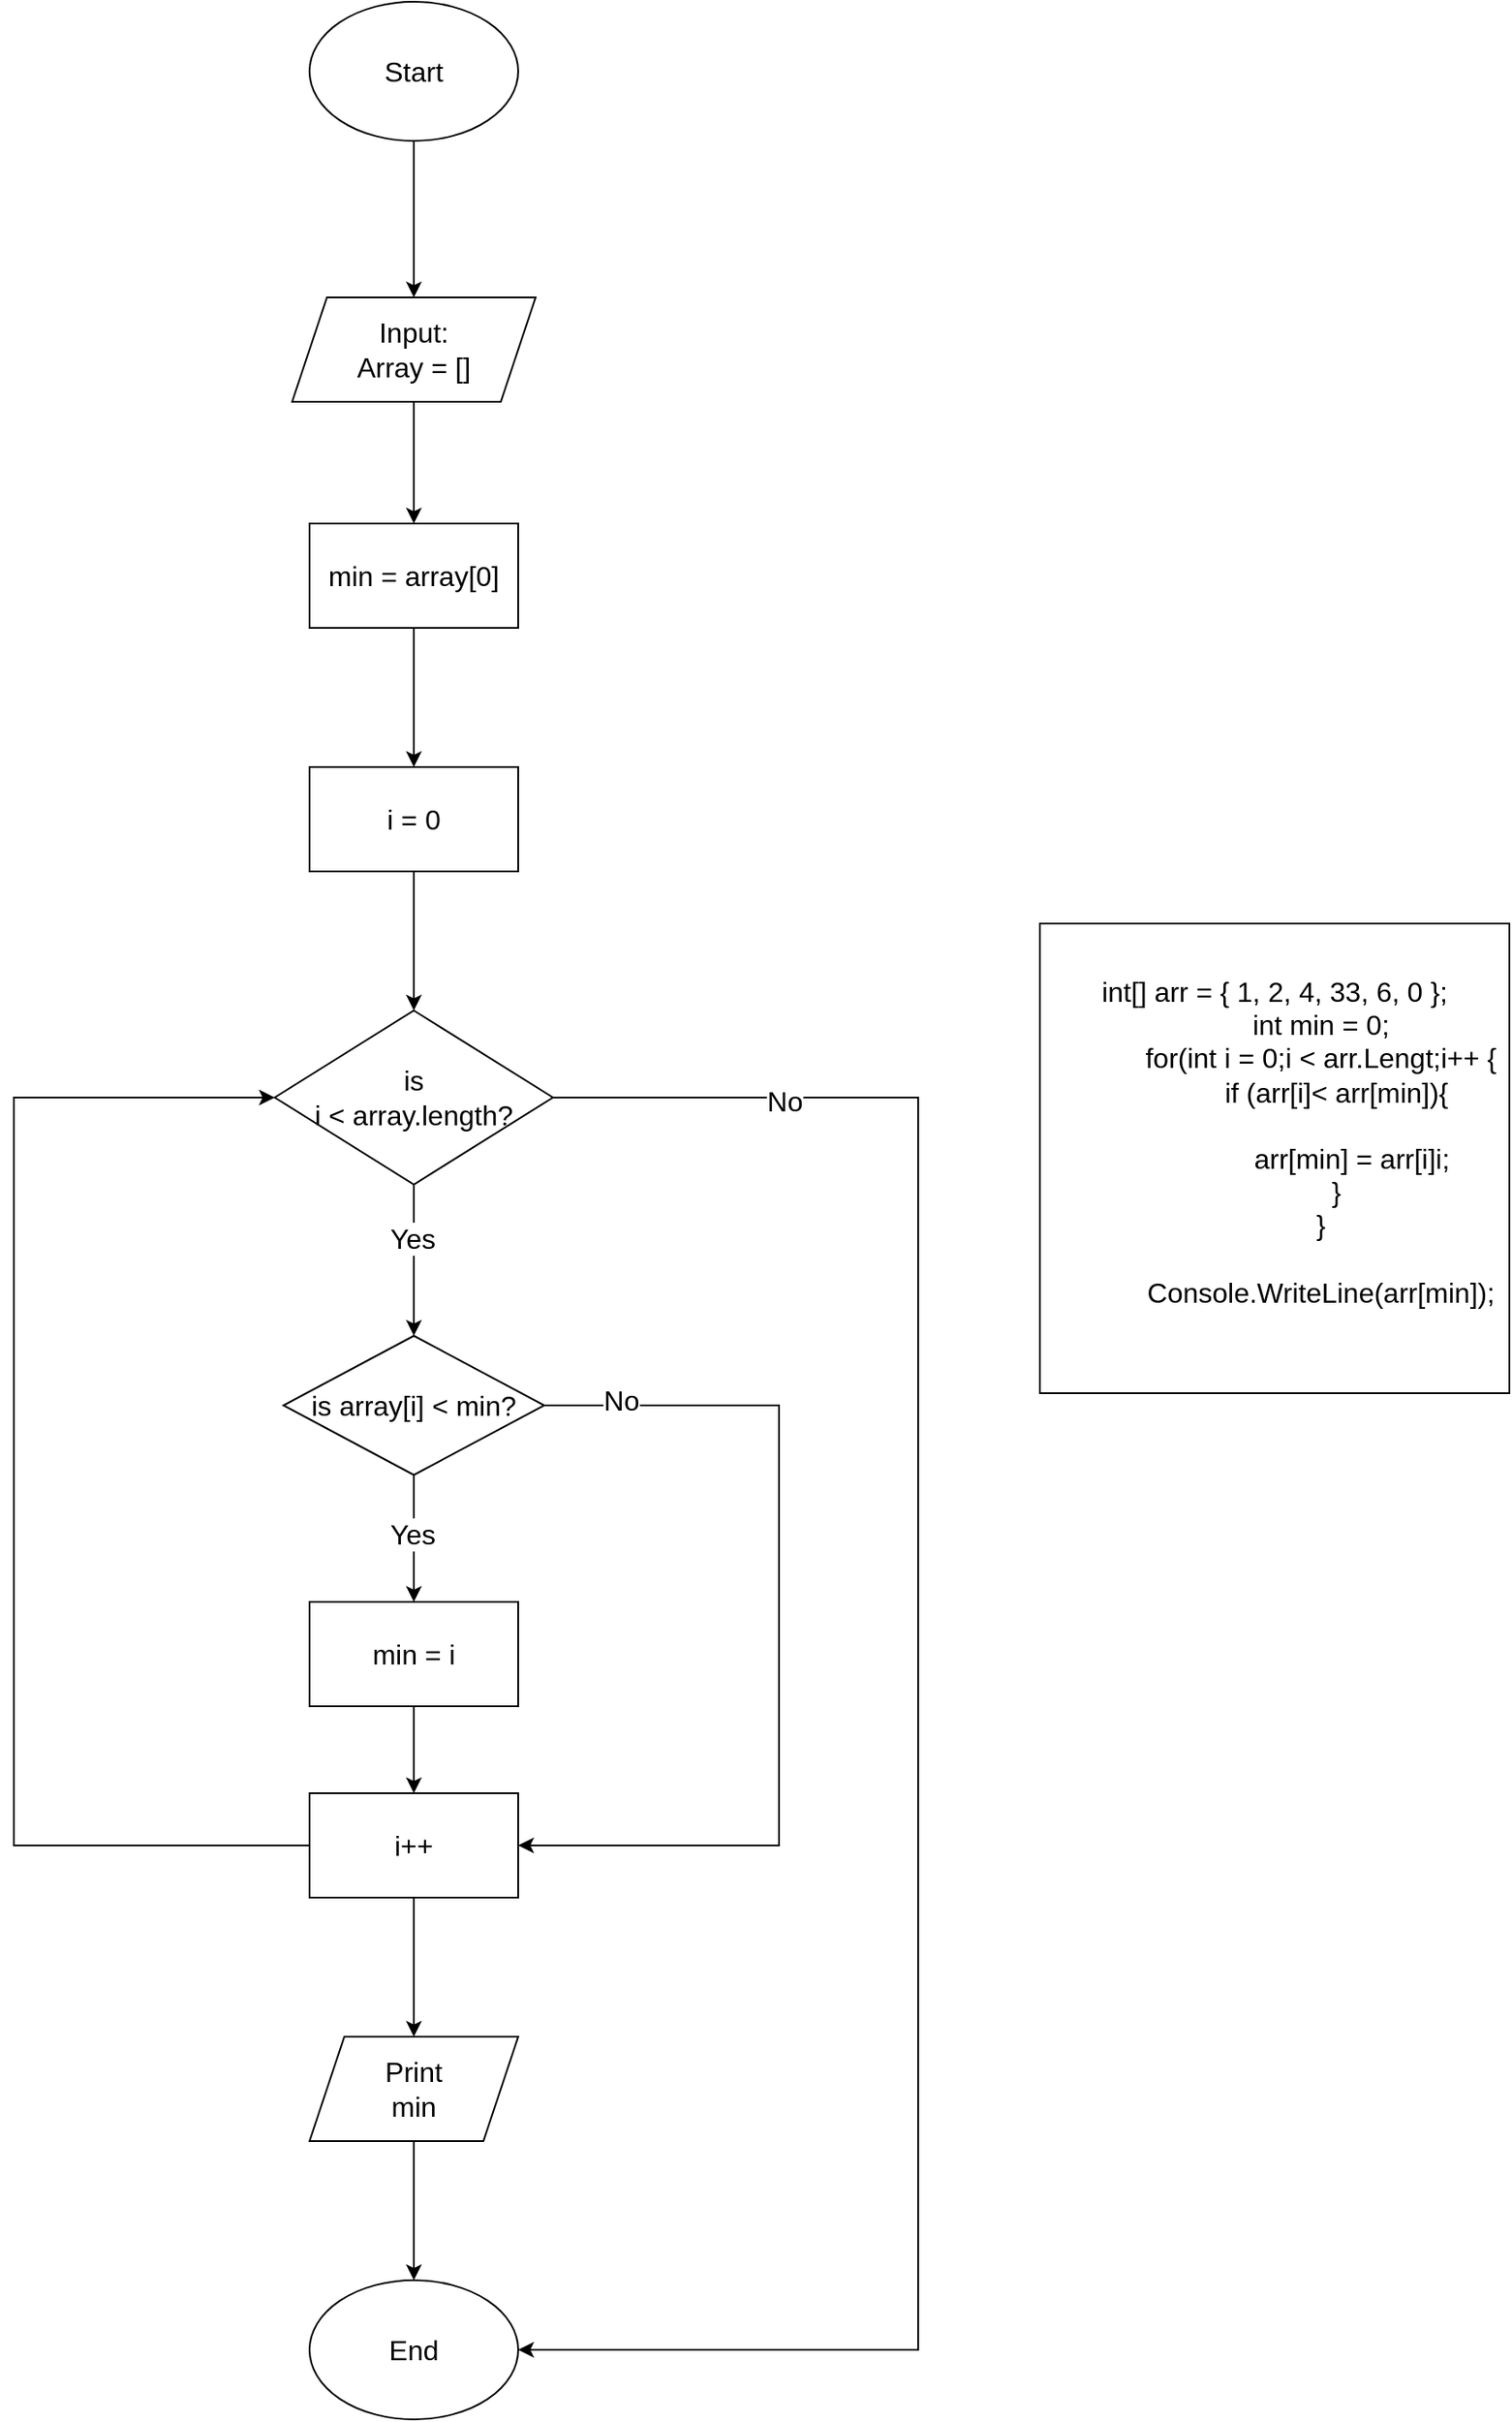 <mxfile version="20.7.4" type="device"><diagram id="X5pun7ECAUvOR7nWlZ04" name="Page-1"><mxGraphModel dx="1020" dy="801" grid="1" gridSize="10" guides="1" tooltips="1" connect="1" arrows="1" fold="1" page="1" pageScale="1" pageWidth="1169" pageHeight="1654" math="0" shadow="0"><root><mxCell id="0"/><mxCell id="1" parent="0"/><mxCell id="yOIyKzOtNMqvBcqwp7Zw-16" style="edgeStyle=orthogonalEdgeStyle;rounded=0;orthogonalLoop=1;jettySize=auto;html=1;exitX=0.5;exitY=1;exitDx=0;exitDy=0;fontSize=16;" parent="1" source="yOIyKzOtNMqvBcqwp7Zw-1" edge="1"><mxGeometry relative="1" as="geometry"><mxPoint x="470" y="70" as="targetPoint"/></mxGeometry></mxCell><mxCell id="yOIyKzOtNMqvBcqwp7Zw-17" style="edgeStyle=orthogonalEdgeStyle;rounded=0;orthogonalLoop=1;jettySize=auto;html=1;entryX=0.5;entryY=0;entryDx=0;entryDy=0;fontSize=16;" parent="1" source="yOIyKzOtNMqvBcqwp7Zw-1" target="yOIyKzOtNMqvBcqwp7Zw-11" edge="1"><mxGeometry relative="1" as="geometry"/></mxCell><mxCell id="yOIyKzOtNMqvBcqwp7Zw-1" value="&lt;font style=&quot;font-size: 16px;&quot;&gt;Start&lt;/font&gt;" style="ellipse;whiteSpace=wrap;html=1;" parent="1" vertex="1"><mxGeometry x="410" y="20" width="120" height="80" as="geometry"/></mxCell><mxCell id="yOIyKzOtNMqvBcqwp7Zw-7" style="edgeStyle=orthogonalEdgeStyle;rounded=0;orthogonalLoop=1;jettySize=auto;html=1;fontSize=16;" parent="1" source="yOIyKzOtNMqvBcqwp7Zw-4" target="yOIyKzOtNMqvBcqwp7Zw-6" edge="1"><mxGeometry relative="1" as="geometry"/></mxCell><mxCell id="yOIyKzOtNMqvBcqwp7Zw-4" value="&lt;font style=&quot;font-size: 16px;&quot;&gt;min = array[0]&lt;/font&gt;" style="rounded=0;whiteSpace=wrap;html=1;" parent="1" vertex="1"><mxGeometry x="410" y="320" width="120" height="60" as="geometry"/></mxCell><mxCell id="yOIyKzOtNMqvBcqwp7Zw-10" style="edgeStyle=orthogonalEdgeStyle;rounded=0;orthogonalLoop=1;jettySize=auto;html=1;entryX=0.5;entryY=0;entryDx=0;entryDy=0;fontSize=16;" parent="1" source="yOIyKzOtNMqvBcqwp7Zw-6" target="yOIyKzOtNMqvBcqwp7Zw-9" edge="1"><mxGeometry relative="1" as="geometry"/></mxCell><mxCell id="yOIyKzOtNMqvBcqwp7Zw-6" value="&lt;font style=&quot;font-size: 16px;&quot;&gt;i = 0&lt;/font&gt;" style="rounded=0;whiteSpace=wrap;html=1;fontSize=16;" parent="1" vertex="1"><mxGeometry x="410" y="460" width="120" height="60" as="geometry"/></mxCell><mxCell id="yOIyKzOtNMqvBcqwp7Zw-19" style="edgeStyle=orthogonalEdgeStyle;rounded=0;orthogonalLoop=1;jettySize=auto;html=1;fontSize=16;entryX=0.5;entryY=0;entryDx=0;entryDy=0;" parent="1" source="yOIyKzOtNMqvBcqwp7Zw-9" target="yOIyKzOtNMqvBcqwp7Zw-20" edge="1"><mxGeometry relative="1" as="geometry"><mxPoint x="470" y="750" as="targetPoint"/></mxGeometry></mxCell><mxCell id="yOIyKzOtNMqvBcqwp7Zw-21" value="Yes" style="edgeLabel;html=1;align=center;verticalAlign=middle;resizable=0;points=[];fontSize=16;" parent="yOIyKzOtNMqvBcqwp7Zw-19" vertex="1" connectable="0"><mxGeometry x="-0.287" y="-1" relative="1" as="geometry"><mxPoint as="offset"/></mxGeometry></mxCell><mxCell id="yOIyKzOtNMqvBcqwp7Zw-31" style="edgeStyle=orthogonalEdgeStyle;rounded=0;orthogonalLoop=1;jettySize=auto;html=1;entryX=1;entryY=0.5;entryDx=0;entryDy=0;fontSize=16;" parent="1" source="yOIyKzOtNMqvBcqwp7Zw-9" target="yOIyKzOtNMqvBcqwp7Zw-27" edge="1"><mxGeometry relative="1" as="geometry"><Array as="points"><mxPoint x="760" y="650"/><mxPoint x="760" y="1370"/></Array></mxGeometry></mxCell><mxCell id="yOIyKzOtNMqvBcqwp7Zw-33" value="No" style="edgeLabel;html=1;align=center;verticalAlign=middle;resizable=0;points=[];fontSize=16;" parent="yOIyKzOtNMqvBcqwp7Zw-31" vertex="1" connectable="0"><mxGeometry x="-0.771" y="-2" relative="1" as="geometry"><mxPoint as="offset"/></mxGeometry></mxCell><mxCell id="yOIyKzOtNMqvBcqwp7Zw-9" value="is&lt;br&gt;i &amp;lt; array.length?" style="rhombus;whiteSpace=wrap;html=1;fontSize=16;" parent="1" vertex="1"><mxGeometry x="390" y="600" width="160" height="100" as="geometry"/></mxCell><mxCell id="yOIyKzOtNMqvBcqwp7Zw-14" style="edgeStyle=orthogonalEdgeStyle;rounded=0;orthogonalLoop=1;jettySize=auto;html=1;entryX=0.5;entryY=0;entryDx=0;entryDy=0;fontSize=16;" parent="1" source="yOIyKzOtNMqvBcqwp7Zw-11" target="yOIyKzOtNMqvBcqwp7Zw-4" edge="1"><mxGeometry relative="1" as="geometry"/></mxCell><mxCell id="yOIyKzOtNMqvBcqwp7Zw-11" value="Input:&lt;br style=&quot;border-color: var(--border-color);&quot;&gt;Array = []" style="shape=parallelogram;perimeter=parallelogramPerimeter;whiteSpace=wrap;html=1;fixedSize=1;fontSize=16;" parent="1" vertex="1"><mxGeometry x="400" y="190" width="140" height="60" as="geometry"/></mxCell><mxCell id="yOIyKzOtNMqvBcqwp7Zw-34" style="edgeStyle=orthogonalEdgeStyle;rounded=0;orthogonalLoop=1;jettySize=auto;html=1;entryX=0.5;entryY=0;entryDx=0;entryDy=0;fontSize=16;" parent="1" source="yOIyKzOtNMqvBcqwp7Zw-20" target="yOIyKzOtNMqvBcqwp7Zw-22" edge="1"><mxGeometry relative="1" as="geometry"/></mxCell><mxCell id="yOIyKzOtNMqvBcqwp7Zw-35" value="Yes" style="edgeLabel;html=1;align=center;verticalAlign=middle;resizable=0;points=[];fontSize=16;" parent="yOIyKzOtNMqvBcqwp7Zw-34" vertex="1" connectable="0"><mxGeometry x="-0.069" y="-1" relative="1" as="geometry"><mxPoint as="offset"/></mxGeometry></mxCell><mxCell id="yOIyKzOtNMqvBcqwp7Zw-38" style="edgeStyle=orthogonalEdgeStyle;rounded=0;orthogonalLoop=1;jettySize=auto;html=1;entryX=1;entryY=0.5;entryDx=0;entryDy=0;fontSize=16;" parent="1" source="yOIyKzOtNMqvBcqwp7Zw-20" target="yOIyKzOtNMqvBcqwp7Zw-25" edge="1"><mxGeometry x="0.083" y="30" relative="1" as="geometry"><Array as="points"><mxPoint x="680" y="827"/><mxPoint x="680" y="1080"/></Array><mxPoint as="offset"/></mxGeometry></mxCell><mxCell id="yOIyKzOtNMqvBcqwp7Zw-39" value="No" style="edgeLabel;html=1;align=center;verticalAlign=middle;resizable=0;points=[];fontSize=16;" parent="yOIyKzOtNMqvBcqwp7Zw-38" vertex="1" connectable="0"><mxGeometry x="-0.836" y="3" relative="1" as="geometry"><mxPoint as="offset"/></mxGeometry></mxCell><mxCell id="yOIyKzOtNMqvBcqwp7Zw-20" value="is array[i] &amp;lt; min?" style="rhombus;whiteSpace=wrap;html=1;fontSize=16;" parent="1" vertex="1"><mxGeometry x="395" y="787" width="150" height="80" as="geometry"/></mxCell><mxCell id="yOIyKzOtNMqvBcqwp7Zw-26" style="edgeStyle=orthogonalEdgeStyle;rounded=0;orthogonalLoop=1;jettySize=auto;html=1;fontSize=16;" parent="1" source="yOIyKzOtNMqvBcqwp7Zw-22" target="yOIyKzOtNMqvBcqwp7Zw-25" edge="1"><mxGeometry relative="1" as="geometry"/></mxCell><mxCell id="yOIyKzOtNMqvBcqwp7Zw-22" value="min = i" style="rounded=0;whiteSpace=wrap;html=1;fontSize=16;" parent="1" vertex="1"><mxGeometry x="410" y="940" width="120" height="60" as="geometry"/></mxCell><mxCell id="yOIyKzOtNMqvBcqwp7Zw-29" style="edgeStyle=orthogonalEdgeStyle;rounded=0;orthogonalLoop=1;jettySize=auto;html=1;entryX=0.5;entryY=0;entryDx=0;entryDy=0;fontSize=16;" parent="1" source="yOIyKzOtNMqvBcqwp7Zw-25" target="yOIyKzOtNMqvBcqwp7Zw-28" edge="1"><mxGeometry relative="1" as="geometry"/></mxCell><mxCell id="yOIyKzOtNMqvBcqwp7Zw-40" style="edgeStyle=orthogonalEdgeStyle;rounded=0;orthogonalLoop=1;jettySize=auto;html=1;entryX=0;entryY=0.5;entryDx=0;entryDy=0;fontSize=16;" parent="1" source="yOIyKzOtNMqvBcqwp7Zw-25" target="yOIyKzOtNMqvBcqwp7Zw-9" edge="1"><mxGeometry relative="1" as="geometry"><Array as="points"><mxPoint x="240" y="1080"/><mxPoint x="240" y="650"/></Array></mxGeometry></mxCell><mxCell id="yOIyKzOtNMqvBcqwp7Zw-25" value="i++" style="rounded=0;whiteSpace=wrap;html=1;fontSize=16;" parent="1" vertex="1"><mxGeometry x="410" y="1050" width="120" height="60" as="geometry"/></mxCell><mxCell id="yOIyKzOtNMqvBcqwp7Zw-27" value="End" style="ellipse;whiteSpace=wrap;html=1;fontSize=16;" parent="1" vertex="1"><mxGeometry x="410" y="1330" width="120" height="80" as="geometry"/></mxCell><mxCell id="yOIyKzOtNMqvBcqwp7Zw-30" style="edgeStyle=orthogonalEdgeStyle;rounded=0;orthogonalLoop=1;jettySize=auto;html=1;entryX=0.5;entryY=0;entryDx=0;entryDy=0;fontSize=16;" parent="1" source="yOIyKzOtNMqvBcqwp7Zw-28" target="yOIyKzOtNMqvBcqwp7Zw-27" edge="1"><mxGeometry relative="1" as="geometry"/></mxCell><mxCell id="yOIyKzOtNMqvBcqwp7Zw-28" value="Print&lt;br&gt;min" style="shape=parallelogram;perimeter=parallelogramPerimeter;whiteSpace=wrap;html=1;fixedSize=1;fontSize=16;" parent="1" vertex="1"><mxGeometry x="410" y="1190" width="120" height="60" as="geometry"/></mxCell><mxCell id="RzV5PBLDk_rXLUlUXB0S-1" value="&lt;div style=&quot;font-size: 16px;&quot;&gt;&lt;font style=&quot;font-size: 16px;&quot;&gt;int[] arr = { 1, 2, 4, 33, 6, 0 };&lt;/font&gt;&lt;/div&gt;&lt;div style=&quot;font-size: 16px;&quot;&gt;&lt;font style=&quot;font-size: 16px;&quot;&gt;&amp;nbsp; &amp;nbsp; &amp;nbsp; &amp;nbsp; &amp;nbsp; &amp;nbsp; int min = 0;&lt;/font&gt;&lt;/div&gt;&lt;div style=&quot;font-size: 16px;&quot;&gt;&lt;font style=&quot;font-size: 16px;&quot;&gt;&amp;nbsp; &amp;nbsp; &amp;nbsp; &amp;nbsp; &amp;nbsp; &amp;nbsp; for(int i = 0;i &amp;lt; arr.Lengt;i++&lt;/font&gt;&lt;span style=&quot;background-color: initial;&quot;&gt;&amp;nbsp;{&lt;/span&gt;&lt;/div&gt;&lt;div style=&quot;font-size: 16px;&quot;&gt;&lt;font style=&quot;font-size: 16px;&quot;&gt;&amp;nbsp; &amp;nbsp; &amp;nbsp; &amp;nbsp; &amp;nbsp; &amp;nbsp; &amp;nbsp; &amp;nbsp; if (arr[i]&amp;lt; arr[min]){&lt;/font&gt;&lt;/div&gt;&lt;span style=&quot;font-size: 16px; background-color: initial;&quot;&gt;&amp;nbsp;&lt;/span&gt;&lt;span style=&quot;font-size: 16px;&quot;&gt;&lt;br&gt;&lt;/span&gt;&lt;div style=&quot;font-size: 16px;&quot;&gt;&lt;font style=&quot;font-size: 16px;&quot;&gt;&amp;nbsp; &amp;nbsp; &amp;nbsp; &amp;nbsp; &amp;nbsp; &amp;nbsp; &amp;nbsp; &amp;nbsp; &amp;nbsp; &amp;nbsp; arr[min] = arr[i]i;&lt;/font&gt;&lt;/div&gt;&lt;div style=&quot;font-size: 16px;&quot;&gt;&lt;font style=&quot;font-size: 16px;&quot;&gt;&amp;nbsp; &amp;nbsp; &amp;nbsp; &amp;nbsp; &amp;nbsp; &amp;nbsp; &amp;nbsp; &amp;nbsp; }&lt;/font&gt;&lt;/div&gt;&lt;div style=&quot;font-size: 16px;&quot;&gt;&lt;font style=&quot;font-size: 16px;&quot;&gt;&amp;nbsp; &amp;nbsp; &amp;nbsp; &amp;nbsp; &amp;nbsp; &amp;nbsp; }&lt;/font&gt;&lt;/div&gt;&lt;div style=&quot;font-size: 16px;&quot;&gt;&lt;font style=&quot;font-size: 16px;&quot;&gt;&lt;br&gt;&lt;/font&gt;&lt;/div&gt;&lt;div style=&quot;font-size: 16px;&quot;&gt;&lt;font style=&quot;font-size: 16px;&quot;&gt;&amp;nbsp; &amp;nbsp; &amp;nbsp; &amp;nbsp; &amp;nbsp; &amp;nbsp; Console.WriteLine(arr[min]);&lt;/font&gt;&lt;/div&gt;&lt;div style=&quot;font-size: 16px;&quot;&gt;&lt;br&gt;&lt;/div&gt;" style="whiteSpace=wrap;html=1;aspect=fixed;" parent="1" vertex="1"><mxGeometry x="830" y="550" width="270" height="270" as="geometry"/></mxCell></root></mxGraphModel></diagram></mxfile>